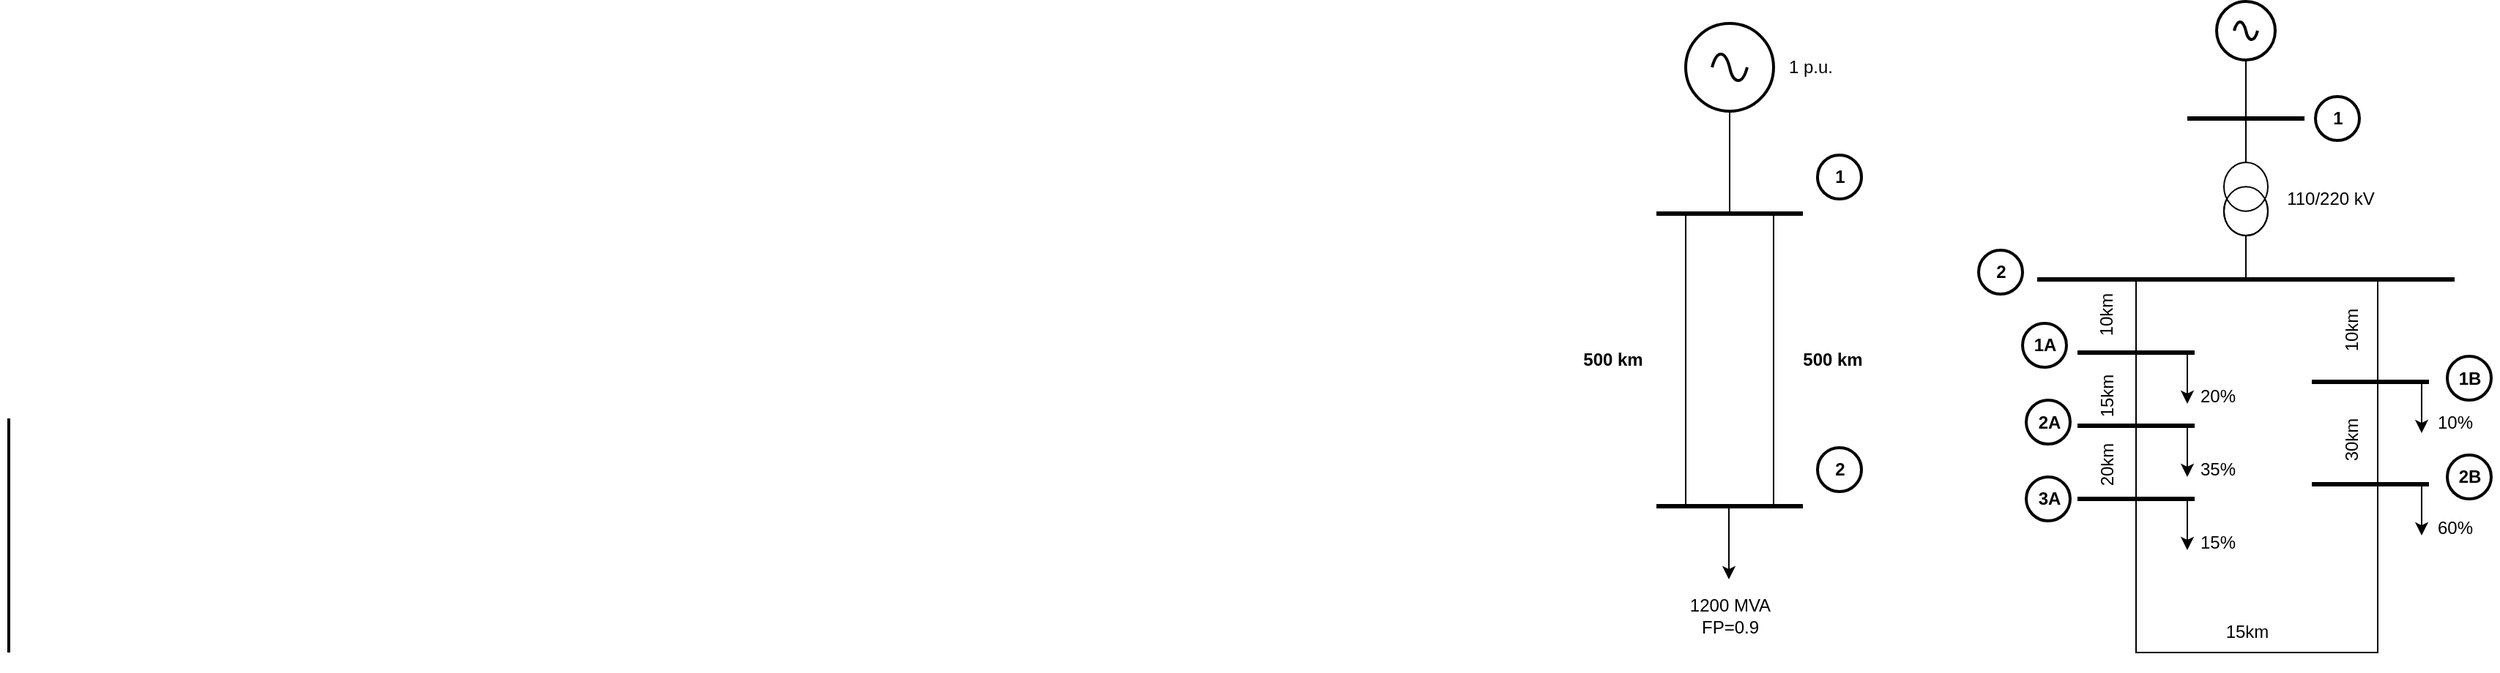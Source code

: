 <mxfile version="24.4.14" type="github">
  <diagram name="Page-1" id="7e0a89b8-554c-2b80-1dc8-d5c74ca68de4">
    <mxGraphModel dx="2150" dy="565" grid="1" gridSize="10" guides="1" tooltips="1" connect="1" arrows="1" fold="1" page="1" pageScale="1" pageWidth="1100" pageHeight="850" background="none" math="0" shadow="0">
      <root>
        <mxCell id="0" />
        <mxCell id="1" parent="0" />
        <mxCell id="IbLNzgQK0qaQEDbN3eBb-3" value="" style="pointerEvents=1;verticalLabelPosition=bottom;shadow=0;dashed=0;align=center;html=1;verticalAlign=top;shape=mxgraph.electrical.signal_sources.source;aspect=fixed;points=[[0.5,0,0],[1,0.5,0],[0.5,1,0],[0,0.5,0]];elSignalType=ac;strokeWidth=2;" vertex="1" parent="1">
          <mxGeometry x="200" y="40" width="60" height="60" as="geometry" />
        </mxCell>
        <mxCell id="IbLNzgQK0qaQEDbN3eBb-7" value="" style="verticalLabelPosition=bottom;shadow=0;dashed=0;align=center;html=1;verticalAlign=top;shape=mxgraph.electrical.transmission.2_line_bus;direction=south;" vertex="1" parent="1">
          <mxGeometry x="200" y="170" width="60" height="200" as="geometry" />
        </mxCell>
        <mxCell id="IbLNzgQK0qaQEDbN3eBb-8" value="" style="endArrow=none;html=1;strokeWidth=3;rounded=0;curved=0;" edge="1" parent="1">
          <mxGeometry width="100" relative="1" as="geometry">
            <mxPoint x="180" y="170" as="sourcePoint" />
            <mxPoint x="280" y="170" as="targetPoint" />
          </mxGeometry>
        </mxCell>
        <mxCell id="IbLNzgQK0qaQEDbN3eBb-9" value="" style="endArrow=none;html=1;strokeWidth=3;rounded=0;" edge="1" parent="1">
          <mxGeometry width="100" relative="1" as="geometry">
            <mxPoint x="180" y="370" as="sourcePoint" />
            <mxPoint x="280" y="370" as="targetPoint" />
          </mxGeometry>
        </mxCell>
        <mxCell id="IbLNzgQK0qaQEDbN3eBb-11" value="" style="line;strokeWidth=1;direction=south;html=1;" vertex="1" parent="1">
          <mxGeometry x="225" y="100" width="10" height="70" as="geometry" />
        </mxCell>
        <mxCell id="IbLNzgQK0qaQEDbN3eBb-16" value="" style="verticalLabelPosition=bottom;shadow=0;dashed=0;align=center;html=1;verticalAlign=top;strokeWidth=2;shape=ellipse;" vertex="1" parent="1">
          <mxGeometry x="290" y="330" width="30" height="30" as="geometry" />
        </mxCell>
        <mxCell id="IbLNzgQK0qaQEDbN3eBb-18" value="" style="verticalLabelPosition=bottom;shadow=0;dashed=0;align=center;html=1;verticalAlign=top;strokeWidth=2;shape=ellipse;" vertex="1" parent="1">
          <mxGeometry x="290" y="130" width="30" height="30" as="geometry" />
        </mxCell>
        <mxCell id="IbLNzgQK0qaQEDbN3eBb-19" value="&lt;b&gt;1&lt;/b&gt;" style="text;html=1;align=center;verticalAlign=middle;resizable=0;points=[];autosize=1;strokeColor=none;fillColor=none;" vertex="1" parent="1">
          <mxGeometry x="290" y="130" width="30" height="30" as="geometry" />
        </mxCell>
        <mxCell id="IbLNzgQK0qaQEDbN3eBb-20" value="&lt;b&gt;2&lt;/b&gt;" style="text;html=1;align=center;verticalAlign=middle;resizable=0;points=[];autosize=1;strokeColor=none;fillColor=none;" vertex="1" parent="1">
          <mxGeometry x="290" y="330" width="30" height="30" as="geometry" />
        </mxCell>
        <mxCell id="IbLNzgQK0qaQEDbN3eBb-21" value="&lt;b&gt;500 km&lt;/b&gt;" style="text;html=1;align=center;verticalAlign=middle;resizable=0;points=[];autosize=1;strokeColor=none;fillColor=none;" vertex="1" parent="1">
          <mxGeometry x="270" y="255" width="60" height="30" as="geometry" />
        </mxCell>
        <mxCell id="IbLNzgQK0qaQEDbN3eBb-22" value="&lt;b&gt;500 km&lt;/b&gt;" style="text;html=1;align=center;verticalAlign=middle;resizable=0;points=[];autosize=1;strokeColor=none;fillColor=none;" vertex="1" parent="1">
          <mxGeometry x="120" y="255" width="60" height="30" as="geometry" />
        </mxCell>
        <mxCell id="IbLNzgQK0qaQEDbN3eBb-23" value="1 p.u." style="text;html=1;align=center;verticalAlign=middle;resizable=0;points=[];autosize=1;strokeColor=none;fillColor=none;" vertex="1" parent="1">
          <mxGeometry x="260" y="55" width="50" height="30" as="geometry" />
        </mxCell>
        <mxCell id="IbLNzgQK0qaQEDbN3eBb-24" value="" style="pointerEvents=1;verticalLabelPosition=bottom;shadow=0;dashed=0;align=center;html=1;verticalAlign=top;shape=mxgraph.electrical.signal_sources.source;aspect=fixed;points=[[0.5,0,0],[1,0.5,0],[0.5,1,0],[0,0.5,0]];elSignalType=ac;strokeWidth=2;" vertex="1" parent="1">
          <mxGeometry x="562.5" y="25" width="40" height="40" as="geometry" />
        </mxCell>
        <mxCell id="IbLNzgQK0qaQEDbN3eBb-25" value="" style="endArrow=none;html=1;strokeWidth=3;rounded=0;curved=0;" edge="1" parent="1">
          <mxGeometry width="100" relative="1" as="geometry">
            <mxPoint x="440" y="215" as="sourcePoint" />
            <mxPoint x="725" y="215" as="targetPoint" />
            <Array as="points">
              <mxPoint x="575" y="215" />
            </Array>
          </mxGeometry>
        </mxCell>
        <mxCell id="IbLNzgQK0qaQEDbN3eBb-27" value="" style="endArrow=none;html=1;strokeWidth=3;rounded=0;" edge="1" parent="1">
          <mxGeometry width="100" relative="1" as="geometry">
            <mxPoint x="467.5" y="265" as="sourcePoint" />
            <mxPoint x="547.5" y="265" as="targetPoint" />
          </mxGeometry>
        </mxCell>
        <mxCell id="IbLNzgQK0qaQEDbN3eBb-29" value="" style="endArrow=none;html=1;strokeWidth=3;rounded=0;" edge="1" parent="1">
          <mxGeometry width="100" relative="1" as="geometry">
            <mxPoint x="627.5" y="285" as="sourcePoint" />
            <mxPoint x="707.5" y="285" as="targetPoint" />
          </mxGeometry>
        </mxCell>
        <mxCell id="IbLNzgQK0qaQEDbN3eBb-30" value="" style="endArrow=none;html=1;strokeWidth=3;rounded=0;" edge="1" parent="1">
          <mxGeometry width="100" relative="1" as="geometry">
            <mxPoint x="542.5" y="105" as="sourcePoint" />
            <mxPoint x="622.5" y="105" as="targetPoint" />
          </mxGeometry>
        </mxCell>
        <mxCell id="IbLNzgQK0qaQEDbN3eBb-31" value="" style="endArrow=none;html=1;strokeWidth=3;rounded=0;" edge="1" parent="1">
          <mxGeometry width="100" relative="1" as="geometry">
            <mxPoint x="627.5" y="355" as="sourcePoint" />
            <mxPoint x="707.5" y="355" as="targetPoint" />
          </mxGeometry>
        </mxCell>
        <mxCell id="IbLNzgQK0qaQEDbN3eBb-32" value="" style="endArrow=none;html=1;strokeWidth=3;rounded=0;" edge="1" parent="1">
          <mxGeometry width="100" relative="1" as="geometry">
            <mxPoint x="467.5" y="365" as="sourcePoint" />
            <mxPoint x="547.5" y="365" as="targetPoint" />
          </mxGeometry>
        </mxCell>
        <mxCell id="IbLNzgQK0qaQEDbN3eBb-33" value="" style="endArrow=none;html=1;strokeWidth=3;rounded=0;" edge="1" parent="1">
          <mxGeometry width="100" relative="1" as="geometry">
            <mxPoint x="467.5" y="315" as="sourcePoint" />
            <mxPoint x="547.5" y="315" as="targetPoint" />
          </mxGeometry>
        </mxCell>
        <mxCell id="IbLNzgQK0qaQEDbN3eBb-37" value="" style="line;strokeWidth=1;direction=south;html=1;" vertex="1" parent="1">
          <mxGeometry x="577.5" y="65" width="10" height="40" as="geometry" />
        </mxCell>
        <mxCell id="IbLNzgQK0qaQEDbN3eBb-40" value="" style="pointerEvents=1;verticalLabelPosition=bottom;shadow=0;dashed=0;align=center;html=1;verticalAlign=top;shape=mxgraph.electrical.signal_sources.current_source;" vertex="1" parent="1">
          <mxGeometry x="567.5" y="135" width="30" height="50" as="geometry" />
        </mxCell>
        <mxCell id="IbLNzgQK0qaQEDbN3eBb-41" value="" style="line;strokeWidth=1;direction=south;html=1;" vertex="1" parent="1">
          <mxGeometry x="577.5" y="105" width="10" height="30" as="geometry" />
        </mxCell>
        <mxCell id="IbLNzgQK0qaQEDbN3eBb-42" value="" style="line;strokeWidth=1;direction=south;html=1;" vertex="1" parent="1">
          <mxGeometry x="577.5" y="185" width="10" height="30" as="geometry" />
        </mxCell>
        <mxCell id="IbLNzgQK0qaQEDbN3eBb-43" value="" style="line;strokeWidth=1;direction=south;html=1;" vertex="1" parent="1">
          <mxGeometry x="502.5" y="215" width="10" height="50" as="geometry" />
        </mxCell>
        <mxCell id="IbLNzgQK0qaQEDbN3eBb-45" value="" style="line;strokeWidth=1;direction=south;html=1;" vertex="1" parent="1">
          <mxGeometry x="502.5" y="265" width="10" height="50" as="geometry" />
        </mxCell>
        <mxCell id="IbLNzgQK0qaQEDbN3eBb-46" value="" style="line;strokeWidth=1;direction=south;html=1;" vertex="1" parent="1">
          <mxGeometry x="502.5" y="315" width="10" height="50" as="geometry" />
        </mxCell>
        <mxCell id="IbLNzgQK0qaQEDbN3eBb-51" value="" style="edgeStyle=none;orthogonalLoop=1;jettySize=auto;html=1;rounded=0;" edge="1" parent="1">
          <mxGeometry width="100" relative="1" as="geometry">
            <mxPoint x="542.5" y="265" as="sourcePoint" />
            <mxPoint x="542.5" y="300" as="targetPoint" />
            <Array as="points" />
          </mxGeometry>
        </mxCell>
        <mxCell id="IbLNzgQK0qaQEDbN3eBb-52" value="" style="edgeStyle=none;orthogonalLoop=1;jettySize=auto;html=1;rounded=0;" edge="1" parent="1">
          <mxGeometry width="100" relative="1" as="geometry">
            <mxPoint x="542.5" y="315" as="sourcePoint" />
            <mxPoint x="542.5" y="350" as="targetPoint" />
            <Array as="points" />
          </mxGeometry>
        </mxCell>
        <mxCell id="IbLNzgQK0qaQEDbN3eBb-54" value="" style="edgeStyle=none;orthogonalLoop=1;jettySize=auto;html=1;rounded=0;" edge="1" parent="1">
          <mxGeometry width="100" relative="1" as="geometry">
            <mxPoint x="542.5" y="365" as="sourcePoint" />
            <mxPoint x="542.5" y="400" as="targetPoint" />
            <Array as="points" />
          </mxGeometry>
        </mxCell>
        <mxCell id="IbLNzgQK0qaQEDbN3eBb-56" value="" style="edgeStyle=none;orthogonalLoop=1;jettySize=auto;html=1;rounded=0;" edge="1" parent="1">
          <mxGeometry width="100" relative="1" as="geometry">
            <mxPoint x="702.5" y="285" as="sourcePoint" />
            <mxPoint x="702.5" y="320" as="targetPoint" />
            <Array as="points" />
          </mxGeometry>
        </mxCell>
        <mxCell id="IbLNzgQK0qaQEDbN3eBb-57" value="" style="edgeStyle=none;orthogonalLoop=1;jettySize=auto;html=1;rounded=0;" edge="1" parent="1">
          <mxGeometry width="100" relative="1" as="geometry">
            <mxPoint x="702.5" y="355" as="sourcePoint" />
            <mxPoint x="702.5" y="390" as="targetPoint" />
            <Array as="points" />
          </mxGeometry>
        </mxCell>
        <mxCell id="IbLNzgQK0qaQEDbN3eBb-59" value="" style="line;strokeWidth=1;direction=south;html=1;" vertex="1" parent="1">
          <mxGeometry x="502.5" y="365" width="10" height="100" as="geometry" />
        </mxCell>
        <mxCell id="IbLNzgQK0qaQEDbN3eBb-63" value="" style="shape=partialRectangle;whiteSpace=wrap;html=1;bottom=1;right=1;left=1;top=0;fillColor=none;routingCenterX=-0.5;" vertex="1" parent="1">
          <mxGeometry x="507.5" y="215" width="165" height="255" as="geometry" />
        </mxCell>
        <mxCell id="IbLNzgQK0qaQEDbN3eBb-64" value="" style="line;strokeWidth=2;direction=south;html=1;" vertex="1" parent="1">
          <mxGeometry x="-950" y="310" width="10" height="160" as="geometry" />
        </mxCell>
        <mxCell id="IbLNzgQK0qaQEDbN3eBb-65" value="10km" style="text;html=1;align=center;verticalAlign=middle;resizable=0;points=[];autosize=1;strokeColor=none;fillColor=none;rotation=-90;" vertex="1" parent="1">
          <mxGeometry x="462.5" y="225" width="50" height="30" as="geometry" />
        </mxCell>
        <mxCell id="IbLNzgQK0qaQEDbN3eBb-66" value="15km&lt;div&gt;&lt;br&gt;&lt;/div&gt;" style="text;html=1;align=center;verticalAlign=middle;resizable=0;points=[];autosize=1;strokeColor=none;fillColor=none;rotation=-90;" vertex="1" parent="1">
          <mxGeometry x="470" y="275" width="50" height="40" as="geometry" />
        </mxCell>
        <mxCell id="IbLNzgQK0qaQEDbN3eBb-67" value="20km" style="text;html=1;align=center;verticalAlign=middle;resizable=0;points=[];autosize=1;strokeColor=none;fillColor=none;rotation=-90;" vertex="1" parent="1">
          <mxGeometry x="462.5" y="327.5" width="50" height="30" as="geometry" />
        </mxCell>
        <mxCell id="IbLNzgQK0qaQEDbN3eBb-68" value="15km&lt;div&gt;&lt;br&gt;&lt;/div&gt;" style="text;html=1;align=center;verticalAlign=middle;resizable=0;points=[];autosize=1;strokeColor=none;fillColor=none;" vertex="1" parent="1">
          <mxGeometry x="557.5" y="443" width="50" height="40" as="geometry" />
        </mxCell>
        <mxCell id="IbLNzgQK0qaQEDbN3eBb-69" value="30km" style="text;html=1;align=center;verticalAlign=middle;resizable=0;points=[];autosize=1;strokeColor=none;fillColor=none;rotation=-90;" vertex="1" parent="1">
          <mxGeometry x="630" y="310" width="50" height="30" as="geometry" />
        </mxCell>
        <mxCell id="IbLNzgQK0qaQEDbN3eBb-72" value="10km" style="text;html=1;align=center;verticalAlign=middle;resizable=0;points=[];autosize=1;strokeColor=none;fillColor=none;rotation=-90;" vertex="1" parent="1">
          <mxGeometry x="630" y="235" width="50" height="30" as="geometry" />
        </mxCell>
        <mxCell id="IbLNzgQK0qaQEDbN3eBb-73" value="20%" style="text;html=1;align=center;verticalAlign=middle;resizable=0;points=[];autosize=1;strokeColor=none;fillColor=none;" vertex="1" parent="1">
          <mxGeometry x="537.5" y="280" width="50" height="30" as="geometry" />
        </mxCell>
        <mxCell id="IbLNzgQK0qaQEDbN3eBb-74" value="60%" style="text;html=1;align=center;verticalAlign=middle;resizable=0;points=[];autosize=1;strokeColor=none;fillColor=none;" vertex="1" parent="1">
          <mxGeometry x="700" y="370" width="50" height="30" as="geometry" />
        </mxCell>
        <mxCell id="IbLNzgQK0qaQEDbN3eBb-75" value="15%" style="text;html=1;align=center;verticalAlign=middle;resizable=0;points=[];autosize=1;strokeColor=none;fillColor=none;" vertex="1" parent="1">
          <mxGeometry x="537.5" y="380" width="50" height="30" as="geometry" />
        </mxCell>
        <mxCell id="IbLNzgQK0qaQEDbN3eBb-76" value="10%" style="text;html=1;align=center;verticalAlign=middle;resizable=0;points=[];autosize=1;strokeColor=none;fillColor=none;" vertex="1" parent="1">
          <mxGeometry x="700" y="297.5" width="50" height="30" as="geometry" />
        </mxCell>
        <mxCell id="IbLNzgQK0qaQEDbN3eBb-77" value="35%" style="text;html=1;align=center;verticalAlign=middle;resizable=0;points=[];autosize=1;strokeColor=none;fillColor=none;" vertex="1" parent="1">
          <mxGeometry x="537.5" y="330" width="50" height="30" as="geometry" />
        </mxCell>
        <mxCell id="IbLNzgQK0qaQEDbN3eBb-78" value="" style="verticalLabelPosition=bottom;shadow=0;dashed=0;align=center;html=1;verticalAlign=top;strokeWidth=2;shape=ellipse;" vertex="1" parent="1">
          <mxGeometry x="630" y="90" width="30" height="30" as="geometry" />
        </mxCell>
        <mxCell id="IbLNzgQK0qaQEDbN3eBb-79" value="" style="verticalLabelPosition=bottom;shadow=0;dashed=0;align=center;html=1;verticalAlign=top;strokeWidth=2;shape=ellipse;" vertex="1" parent="1">
          <mxGeometry x="400" y="195" width="30" height="30" as="geometry" />
        </mxCell>
        <mxCell id="IbLNzgQK0qaQEDbN3eBb-80" value="" style="verticalLabelPosition=bottom;shadow=0;dashed=0;align=center;html=1;verticalAlign=top;strokeWidth=2;shape=ellipse;" vertex="1" parent="1">
          <mxGeometry x="430" y="245" width="30" height="30" as="geometry" />
        </mxCell>
        <mxCell id="IbLNzgQK0qaQEDbN3eBb-81" value="" style="verticalLabelPosition=bottom;shadow=0;dashed=0;align=center;html=1;verticalAlign=top;strokeWidth=2;shape=ellipse;" vertex="1" parent="1">
          <mxGeometry x="432.5" y="297.5" width="30" height="30" as="geometry" />
        </mxCell>
        <mxCell id="IbLNzgQK0qaQEDbN3eBb-82" value="" style="verticalLabelPosition=bottom;shadow=0;dashed=0;align=center;html=1;verticalAlign=top;strokeWidth=2;shape=ellipse;" vertex="1" parent="1">
          <mxGeometry x="432.5" y="350" width="30" height="30" as="geometry" />
        </mxCell>
        <mxCell id="IbLNzgQK0qaQEDbN3eBb-83" value="" style="verticalLabelPosition=bottom;shadow=0;dashed=0;align=center;html=1;verticalAlign=top;strokeWidth=2;shape=ellipse;" vertex="1" parent="1">
          <mxGeometry x="720" y="267.5" width="30" height="30" as="geometry" />
        </mxCell>
        <mxCell id="IbLNzgQK0qaQEDbN3eBb-84" value="" style="verticalLabelPosition=bottom;shadow=0;dashed=0;align=center;html=1;verticalAlign=top;strokeWidth=2;shape=ellipse;" vertex="1" parent="1">
          <mxGeometry x="720" y="335" width="30" height="30" as="geometry" />
        </mxCell>
        <mxCell id="IbLNzgQK0qaQEDbN3eBb-85" value="&lt;b&gt;1&lt;/b&gt;" style="text;html=1;align=center;verticalAlign=middle;resizable=0;points=[];autosize=1;strokeColor=none;fillColor=none;" vertex="1" parent="1">
          <mxGeometry x="630" y="90" width="30" height="30" as="geometry" />
        </mxCell>
        <mxCell id="IbLNzgQK0qaQEDbN3eBb-86" value="&lt;b&gt;2&lt;/b&gt;" style="text;html=1;align=center;verticalAlign=middle;resizable=0;points=[];autosize=1;strokeColor=none;fillColor=none;" vertex="1" parent="1">
          <mxGeometry x="400" y="195" width="30" height="30" as="geometry" />
        </mxCell>
        <mxCell id="IbLNzgQK0qaQEDbN3eBb-87" value="&lt;b&gt;1A&lt;/b&gt;" style="text;html=1;align=center;verticalAlign=middle;resizable=0;points=[];autosize=1;strokeColor=none;fillColor=none;" vertex="1" parent="1">
          <mxGeometry x="425" y="245" width="40" height="30" as="geometry" />
        </mxCell>
        <mxCell id="IbLNzgQK0qaQEDbN3eBb-88" value="&lt;b&gt;1B&lt;/b&gt;" style="text;html=1;align=center;verticalAlign=middle;resizable=0;points=[];autosize=1;strokeColor=none;fillColor=none;" vertex="1" parent="1">
          <mxGeometry x="715" y="267.5" width="40" height="30" as="geometry" />
        </mxCell>
        <mxCell id="IbLNzgQK0qaQEDbN3eBb-89" value="&lt;b&gt;2A&lt;/b&gt;" style="text;html=1;align=center;verticalAlign=middle;resizable=0;points=[];autosize=1;strokeColor=none;fillColor=none;" vertex="1" parent="1">
          <mxGeometry x="427.5" y="297.5" width="40" height="30" as="geometry" />
        </mxCell>
        <mxCell id="IbLNzgQK0qaQEDbN3eBb-90" value="&lt;b&gt;3A&lt;/b&gt;" style="text;html=1;align=center;verticalAlign=middle;resizable=0;points=[];autosize=1;strokeColor=none;fillColor=none;" vertex="1" parent="1">
          <mxGeometry x="427.5" y="350" width="40" height="30" as="geometry" />
        </mxCell>
        <mxCell id="IbLNzgQK0qaQEDbN3eBb-91" value="&lt;b&gt;2B&lt;/b&gt;" style="text;html=1;align=center;verticalAlign=middle;resizable=0;points=[];autosize=1;strokeColor=none;fillColor=none;" vertex="1" parent="1">
          <mxGeometry x="715" y="335" width="40" height="30" as="geometry" />
        </mxCell>
        <mxCell id="IbLNzgQK0qaQEDbN3eBb-92" value="110/220 kV" style="text;html=1;align=center;verticalAlign=middle;resizable=0;points=[];autosize=1;strokeColor=none;fillColor=none;" vertex="1" parent="1">
          <mxGeometry x="600" y="145" width="80" height="30" as="geometry" />
        </mxCell>
        <mxCell id="IbLNzgQK0qaQEDbN3eBb-93" value="" style="edgeStyle=none;orthogonalLoop=1;jettySize=auto;html=1;rounded=0;" edge="1" parent="1">
          <mxGeometry width="100" relative="1" as="geometry">
            <mxPoint x="229.5" y="370" as="sourcePoint" />
            <mxPoint x="229.5" y="420" as="targetPoint" />
            <Array as="points" />
          </mxGeometry>
        </mxCell>
        <mxCell id="IbLNzgQK0qaQEDbN3eBb-94" value="1200 MVA&lt;div&gt;FP=0.9&lt;/div&gt;" style="text;html=1;align=center;verticalAlign=middle;resizable=0;points=[];autosize=1;strokeColor=none;fillColor=none;" vertex="1" parent="1">
          <mxGeometry x="190" y="425" width="80" height="40" as="geometry" />
        </mxCell>
      </root>
    </mxGraphModel>
  </diagram>
</mxfile>
